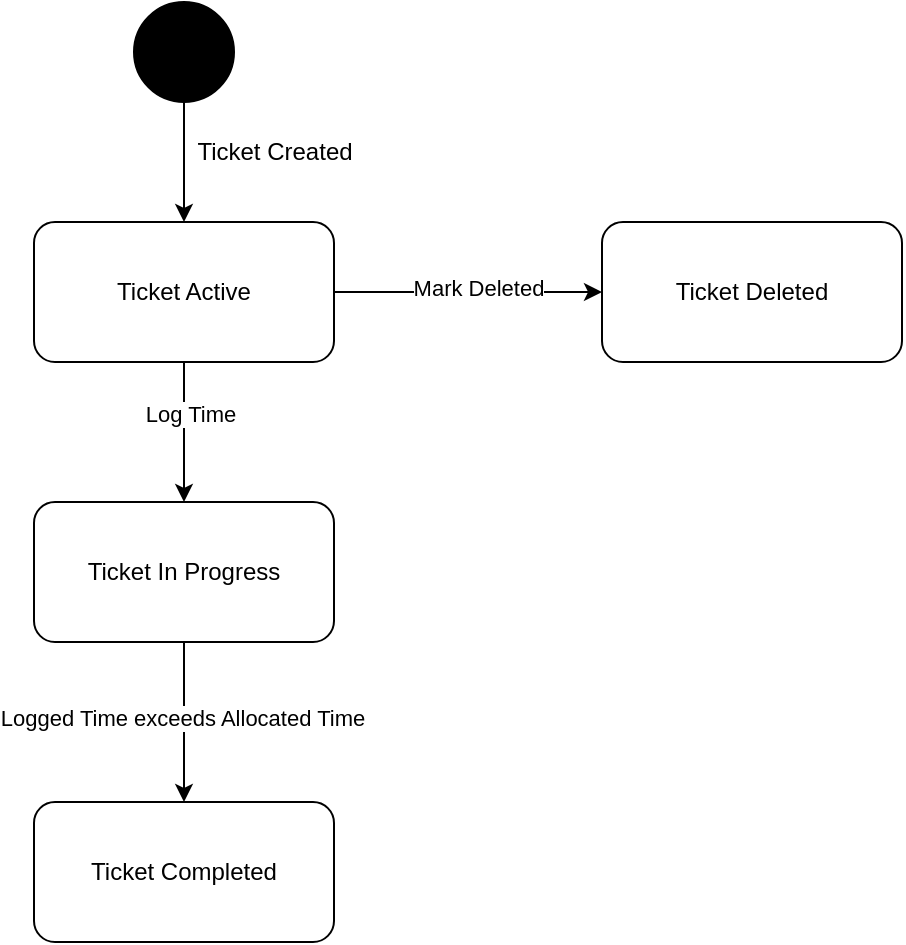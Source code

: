 <mxfile version="21.6.9" type="device">
  <diagram name="Page-1" id="0xFu9z6lNrchDf7fcQPC">
    <mxGraphModel dx="1195" dy="625" grid="1" gridSize="10" guides="1" tooltips="1" connect="1" arrows="1" fold="1" page="1" pageScale="1" pageWidth="827" pageHeight="1169" math="0" shadow="0">
      <root>
        <mxCell id="0" />
        <mxCell id="1" parent="0" />
        <mxCell id="Du_2pkOJaczaI_a-ca1a-7" style="edgeStyle=orthogonalEdgeStyle;rounded=0;orthogonalLoop=1;jettySize=auto;html=1;entryX=0.5;entryY=0;entryDx=0;entryDy=0;" edge="1" parent="1" source="Du_2pkOJaczaI_a-ca1a-1" target="Du_2pkOJaczaI_a-ca1a-5">
          <mxGeometry relative="1" as="geometry" />
        </mxCell>
        <mxCell id="Du_2pkOJaczaI_a-ca1a-8" value="Log Time" style="edgeLabel;html=1;align=center;verticalAlign=middle;resizable=0;points=[];" vertex="1" connectable="0" parent="Du_2pkOJaczaI_a-ca1a-7">
          <mxGeometry x="-0.262" y="3" relative="1" as="geometry">
            <mxPoint as="offset" />
          </mxGeometry>
        </mxCell>
        <mxCell id="Du_2pkOJaczaI_a-ca1a-9" style="edgeStyle=orthogonalEdgeStyle;rounded=0;orthogonalLoop=1;jettySize=auto;html=1;entryX=0;entryY=0.5;entryDx=0;entryDy=0;" edge="1" parent="1" source="Du_2pkOJaczaI_a-ca1a-1" target="Du_2pkOJaczaI_a-ca1a-6">
          <mxGeometry relative="1" as="geometry" />
        </mxCell>
        <mxCell id="Du_2pkOJaczaI_a-ca1a-10" value="Mark Deleted" style="edgeLabel;html=1;align=center;verticalAlign=middle;resizable=0;points=[];" vertex="1" connectable="0" parent="Du_2pkOJaczaI_a-ca1a-9">
          <mxGeometry x="0.07" y="3" relative="1" as="geometry">
            <mxPoint y="1" as="offset" />
          </mxGeometry>
        </mxCell>
        <mxCell id="Du_2pkOJaczaI_a-ca1a-1" value="Ticket Active" style="rounded=1;whiteSpace=wrap;html=1;" vertex="1" parent="1">
          <mxGeometry x="130" y="120" width="150" height="70" as="geometry" />
        </mxCell>
        <mxCell id="Du_2pkOJaczaI_a-ca1a-3" style="edgeStyle=orthogonalEdgeStyle;rounded=0;orthogonalLoop=1;jettySize=auto;html=1;entryX=0.5;entryY=0;entryDx=0;entryDy=0;" edge="1" parent="1" source="Du_2pkOJaczaI_a-ca1a-2" target="Du_2pkOJaczaI_a-ca1a-1">
          <mxGeometry relative="1" as="geometry" />
        </mxCell>
        <mxCell id="Du_2pkOJaczaI_a-ca1a-2" value="" style="ellipse;whiteSpace=wrap;html=1;aspect=fixed;fillColor=#000000;" vertex="1" parent="1">
          <mxGeometry x="180" y="10" width="50" height="50" as="geometry" />
        </mxCell>
        <mxCell id="Du_2pkOJaczaI_a-ca1a-4" value="Ticket Created" style="text;html=1;align=center;verticalAlign=middle;resizable=0;points=[];autosize=1;strokeColor=none;fillColor=none;" vertex="1" parent="1">
          <mxGeometry x="200" y="70" width="100" height="30" as="geometry" />
        </mxCell>
        <mxCell id="Du_2pkOJaczaI_a-ca1a-12" style="edgeStyle=orthogonalEdgeStyle;rounded=0;orthogonalLoop=1;jettySize=auto;html=1;" edge="1" parent="1" source="Du_2pkOJaczaI_a-ca1a-5" target="Du_2pkOJaczaI_a-ca1a-11">
          <mxGeometry relative="1" as="geometry" />
        </mxCell>
        <mxCell id="Du_2pkOJaczaI_a-ca1a-13" value="Logged Time exceeds Allocated Time" style="edgeLabel;html=1;align=center;verticalAlign=middle;resizable=0;points=[];" vertex="1" connectable="0" parent="Du_2pkOJaczaI_a-ca1a-12">
          <mxGeometry x="-0.062" y="-1" relative="1" as="geometry">
            <mxPoint as="offset" />
          </mxGeometry>
        </mxCell>
        <mxCell id="Du_2pkOJaczaI_a-ca1a-5" value="Ticket In Progress" style="rounded=1;whiteSpace=wrap;html=1;" vertex="1" parent="1">
          <mxGeometry x="130" y="260" width="150" height="70" as="geometry" />
        </mxCell>
        <mxCell id="Du_2pkOJaczaI_a-ca1a-6" value="Ticket Deleted" style="rounded=1;whiteSpace=wrap;html=1;" vertex="1" parent="1">
          <mxGeometry x="414" y="120" width="150" height="70" as="geometry" />
        </mxCell>
        <mxCell id="Du_2pkOJaczaI_a-ca1a-11" value="Ticket Completed" style="rounded=1;whiteSpace=wrap;html=1;" vertex="1" parent="1">
          <mxGeometry x="130" y="410" width="150" height="70" as="geometry" />
        </mxCell>
      </root>
    </mxGraphModel>
  </diagram>
</mxfile>
